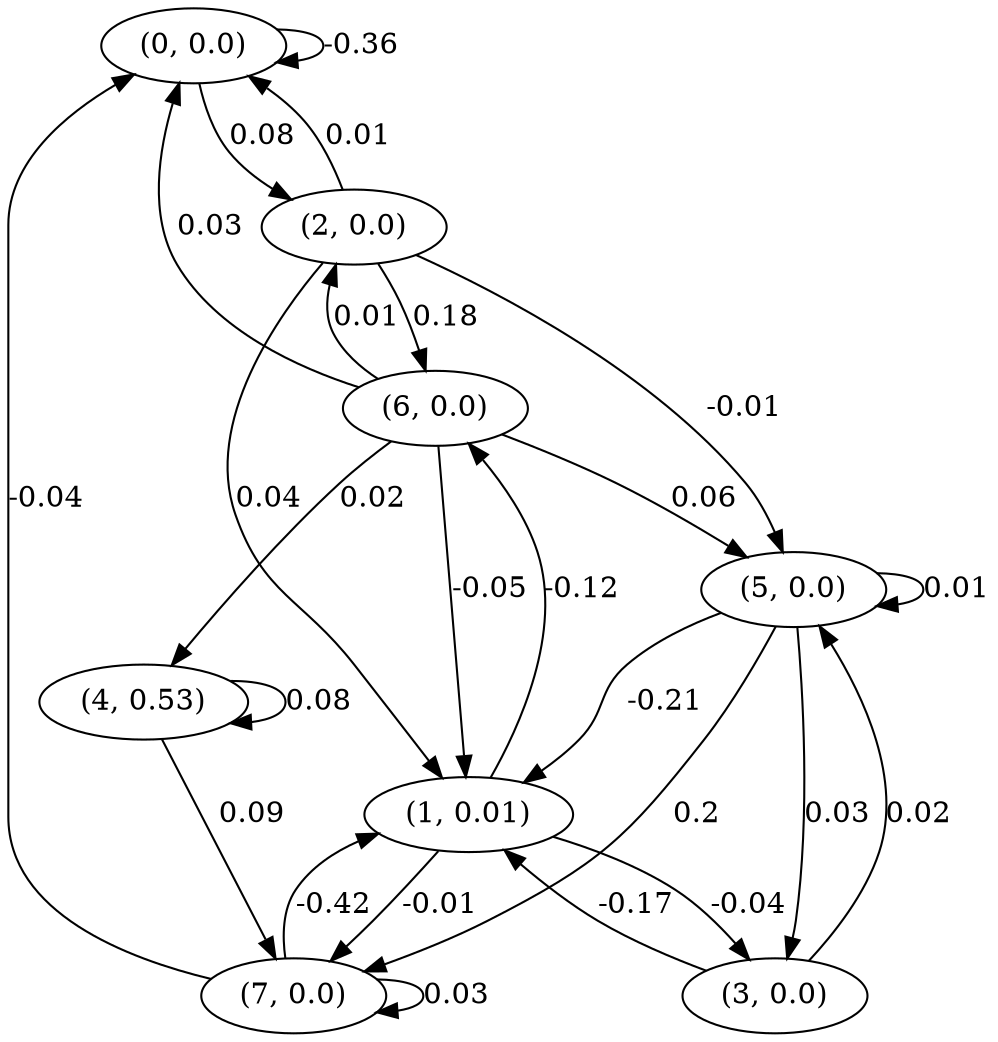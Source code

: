 digraph {
    0 [ label = "(0, 0.0)" ]
    1 [ label = "(1, 0.01)" ]
    2 [ label = "(2, 0.0)" ]
    3 [ label = "(3, 0.0)" ]
    4 [ label = "(4, 0.53)" ]
    5 [ label = "(5, 0.0)" ]
    6 [ label = "(6, 0.0)" ]
    7 [ label = "(7, 0.0)" ]
    0 -> 0 [ label = "-0.36" ]
    4 -> 4 [ label = "0.08" ]
    5 -> 5 [ label = "0.01" ]
    7 -> 7 [ label = "0.03" ]
    2 -> 0 [ label = "0.01" ]
    6 -> 0 [ label = "0.03" ]
    7 -> 0 [ label = "-0.04" ]
    2 -> 1 [ label = "0.04" ]
    3 -> 1 [ label = "-0.17" ]
    5 -> 1 [ label = "-0.21" ]
    6 -> 1 [ label = "-0.05" ]
    7 -> 1 [ label = "-0.42" ]
    0 -> 2 [ label = "0.08" ]
    6 -> 2 [ label = "0.01" ]
    1 -> 3 [ label = "-0.04" ]
    5 -> 3 [ label = "0.03" ]
    6 -> 4 [ label = "0.02" ]
    2 -> 5 [ label = "-0.01" ]
    3 -> 5 [ label = "0.02" ]
    6 -> 5 [ label = "0.06" ]
    1 -> 6 [ label = "-0.12" ]
    2 -> 6 [ label = "0.18" ]
    1 -> 7 [ label = "-0.01" ]
    4 -> 7 [ label = "0.09" ]
    5 -> 7 [ label = "0.2" ]
}

